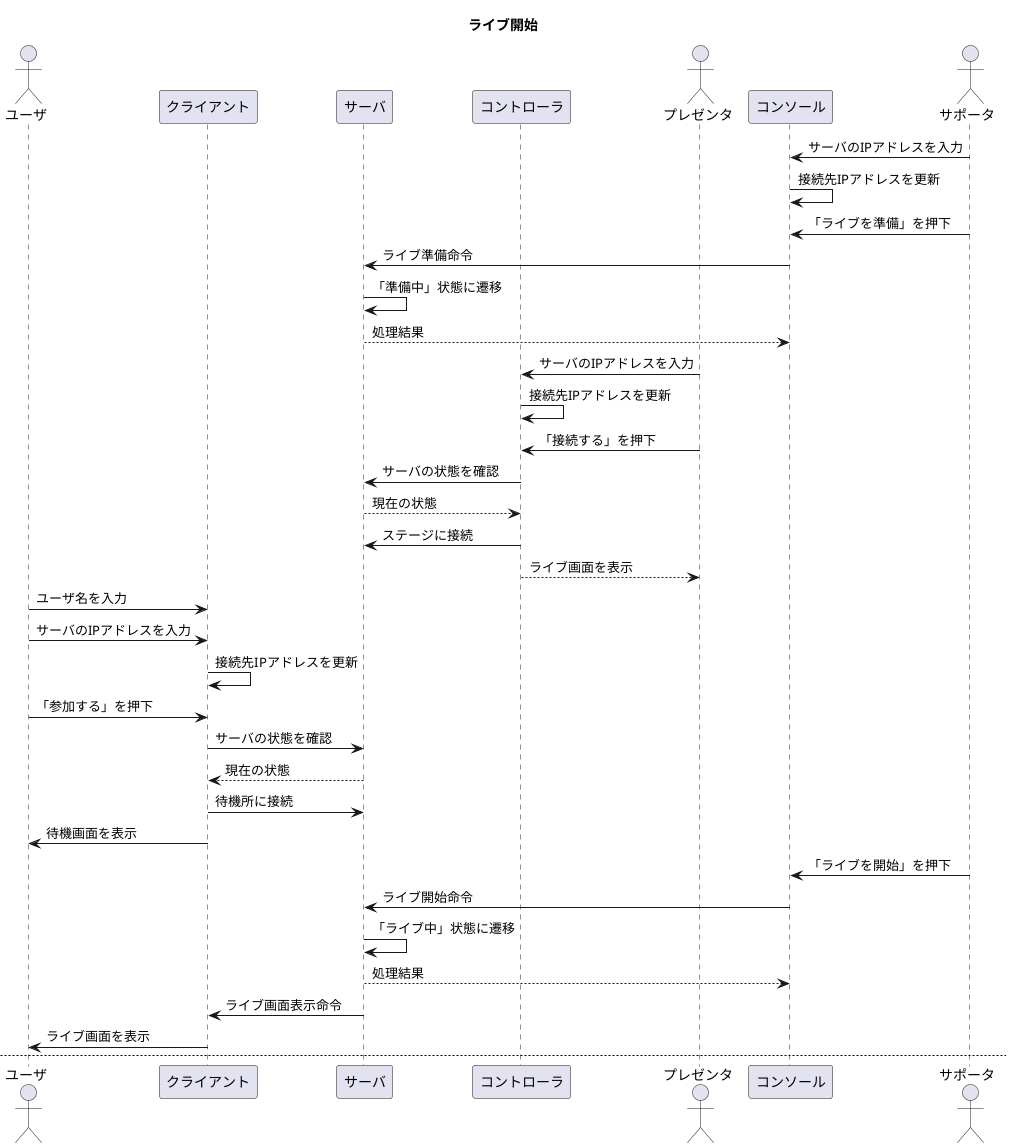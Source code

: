 @startuml 1_joinLive

title ライブ開始

actor ユーザ as user
participant クライアント as client
participant サーバ as server
participant コントローラ as controller
actor プレゼンタ as presenter
participant コンソール as console
actor サポータ as supporter

supporter -> console : サーバのIPアドレスを入力
console -> console : 接続先IPアドレスを更新
supporter -> console : 「ライブを準備」を押下
console -> server : ライブ準備命令
server -> server : 「準備中」状態に遷移
server --> console : 処理結果

presenter -> controller : サーバのIPアドレスを入力
controller -> controller : 接続先IPアドレスを更新
presenter -> controller : 「接続する」を押下
controller -> server : サーバの状態を確認
server --> controller : 現在の状態
controller -> server : ステージに接続
controller --> presenter : ライブ画面を表示

user -> client : ユーザ名を入力
user -> client : サーバのIPアドレスを入力
client -> client : 接続先IPアドレスを更新
user -> client : 「参加する」を押下
client -> server : サーバの状態を確認
server --> client : 現在の状態
client -> server : 待機所に接続
client -> user : 待機画面を表示

supporter -> console : 「ライブを開始」を押下
console -> server : ライブ開始命令
server -> server : 「ライブ中」状態に遷移
server --> console : 処理結果
server -> client : ライブ画面表示命令
client -> user : ライブ画面を表示

newpage ライブ終了

supporter -> console : 「ライブを終了」を押下
console -> server : ライブ終了命令
server -> server : 「停止中」状態に遷移
server --> console : 処理結果
server -> client : タイトル画面表示命令
client -> user : タイトル画面を表示
server -> controller : タイトル画面表示命令
controller -> presenter : タイトル画面を表示
@enduml